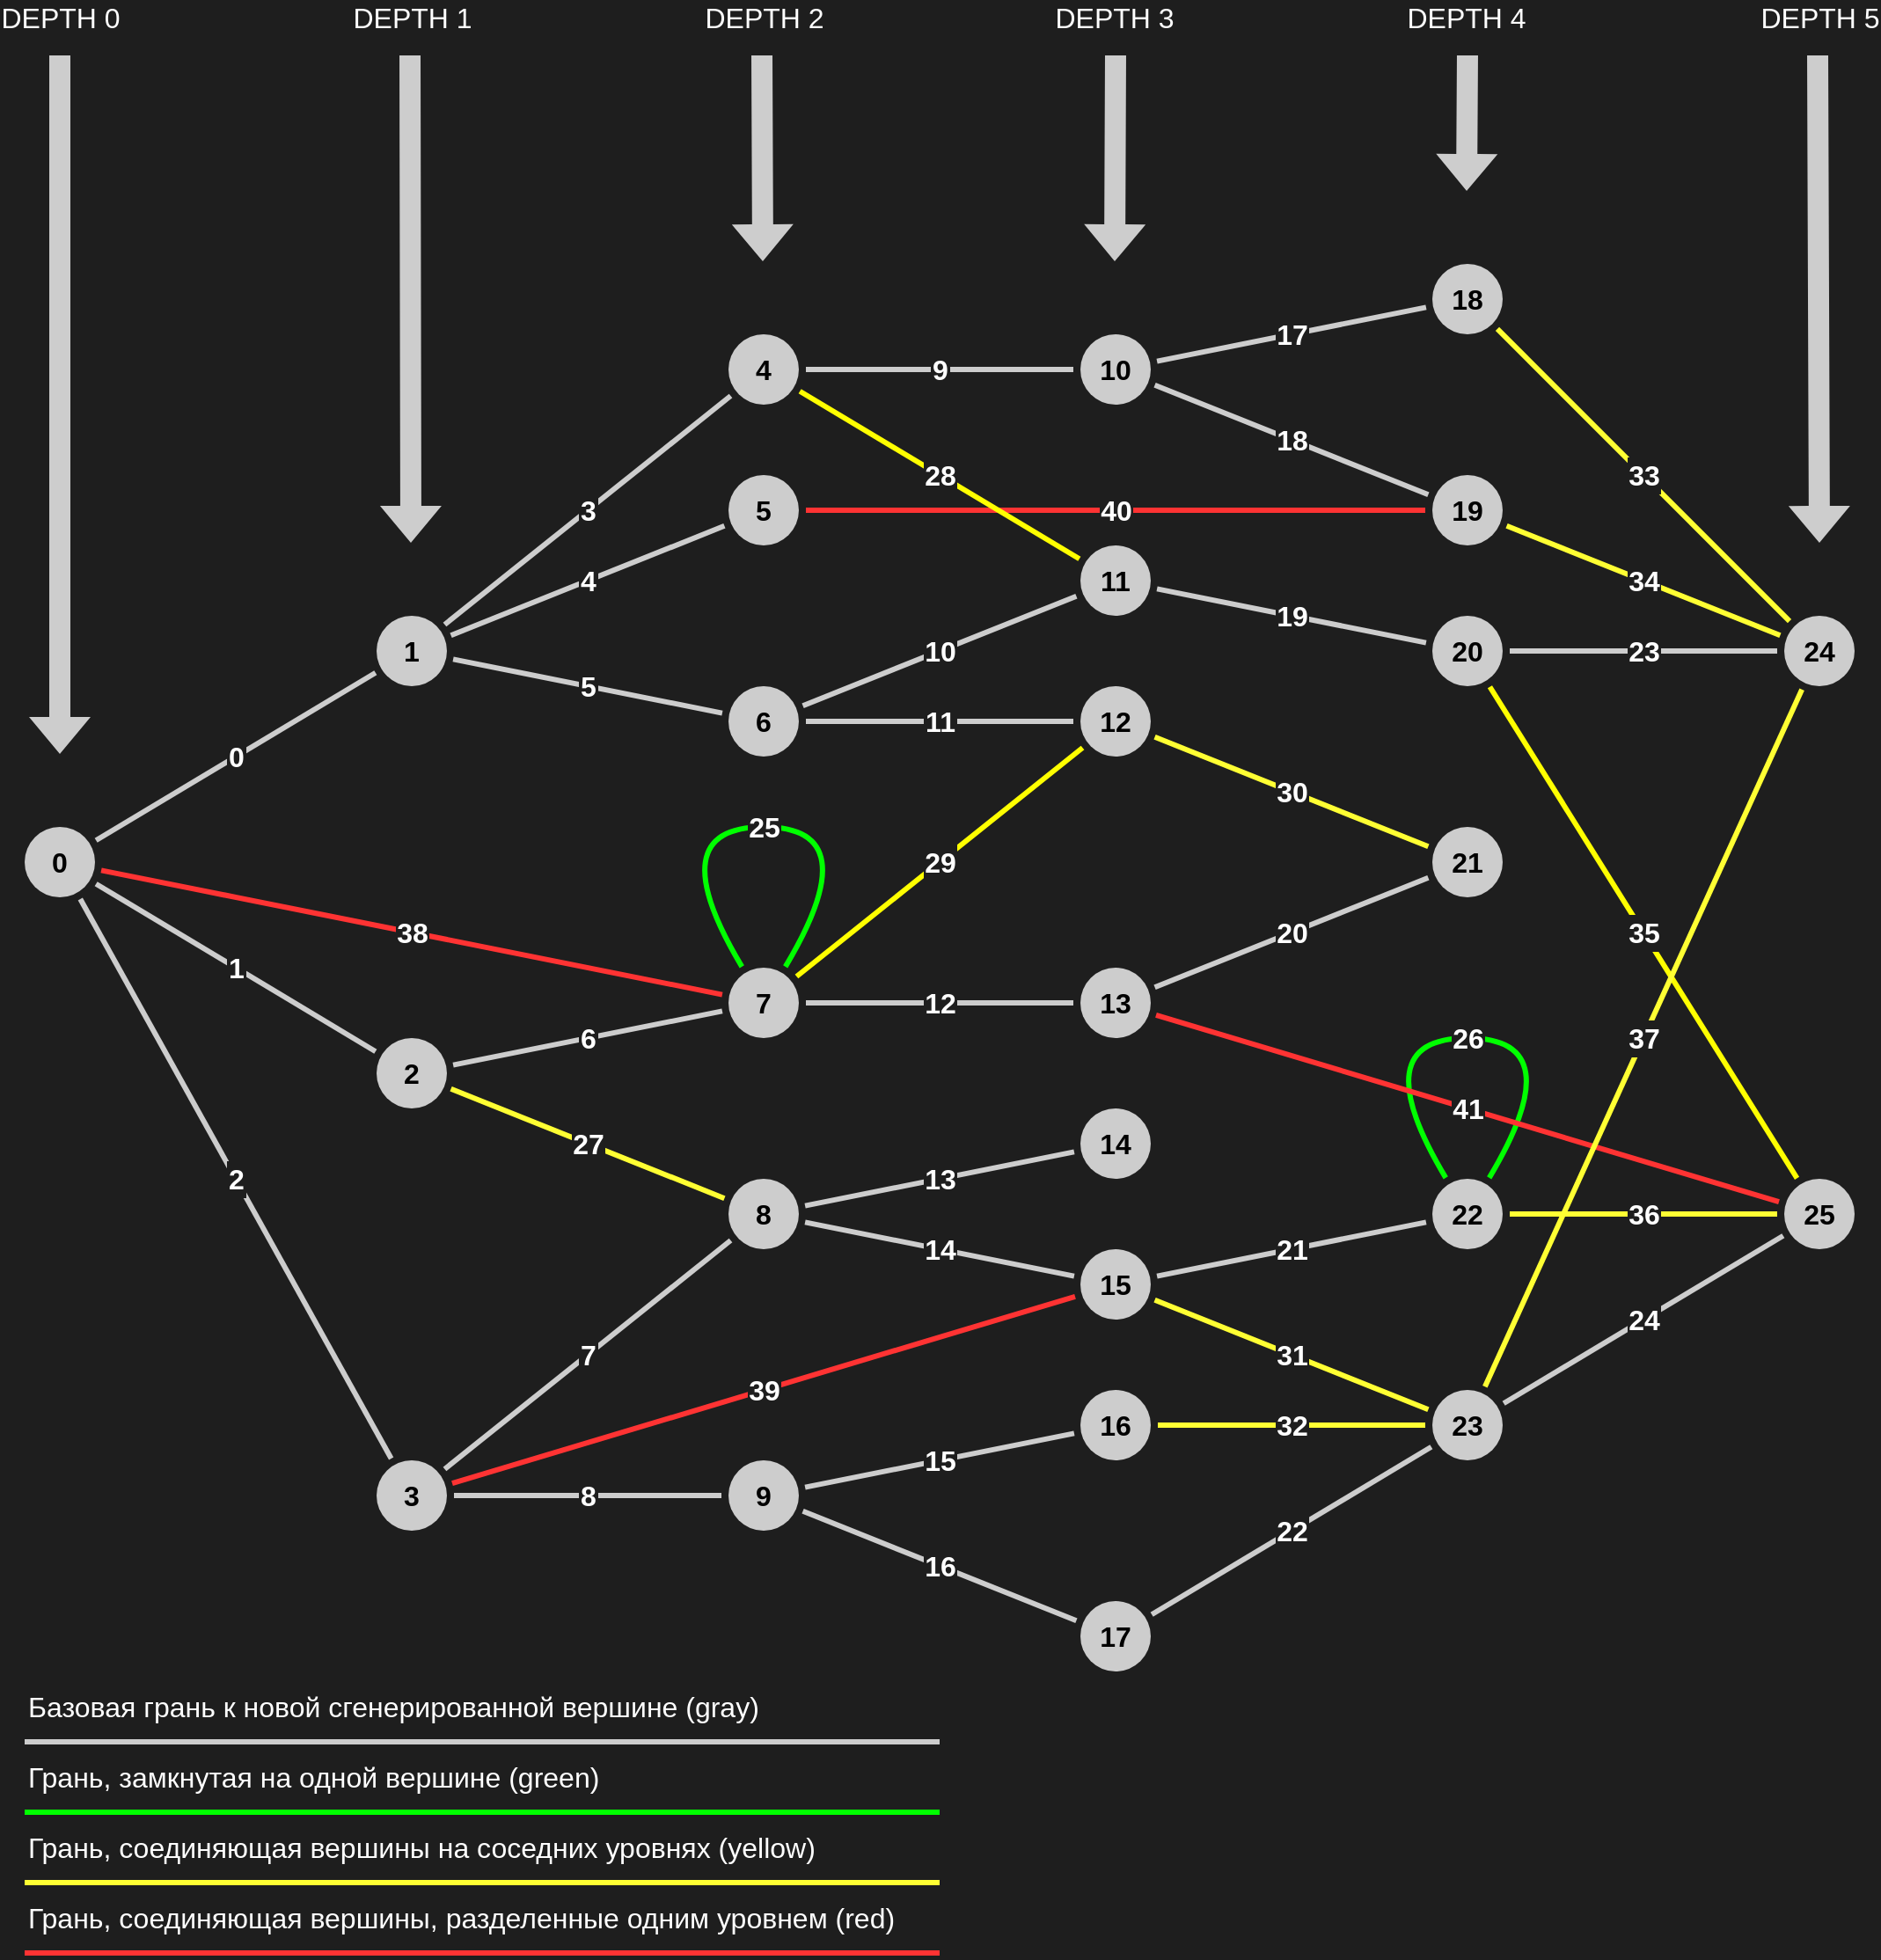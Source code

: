 <mxfile version="15.8.4" type="device"><diagram id="itymWKvPhZMBXYIXJkQ_" name="Page-1"><mxGraphModel dx="2014" dy="1061" grid="1" gridSize="10" guides="1" tooltips="1" connect="1" arrows="1" fold="1" page="0" pageScale="1" pageWidth="827" pageHeight="1169" background="#1e1e1e" math="0" shadow="0"><root><mxCell id="0"/><mxCell id="1" parent="0"/><mxCell id="8jrJ4hIwarg8ChPmGmHA-1" value="0" style="ellipse;aspect=fixed;strokeColor=none;fontStyle=1;fontSize=16;fillColor=#CDCDCD;html=1;whiteSpace=wrap;labelBorderColor=none;verticalAlign=middle;align=center;" parent="1" vertex="1"><mxGeometry x="-120" y="480" width="40" height="40" as="geometry"/></mxCell><mxCell id="8jrJ4hIwarg8ChPmGmHA-24" value="3" style="edgeStyle=none;rounded=0;orthogonalLoop=1;jettySize=auto;endArrow=none;endFill=0;fontSize=16;strokeWidth=3;labelBackgroundColor=#1e1e1e;fontColor=#FFFFFF;fontStyle=1;spacing=2;labelBorderColor=#1e1e1e;verticalAlign=middle;horizontal=1;html=1;shadow=0;strokeColor=#CDCDCD;jumpSize=6;targetPerimeterSpacing=4;sourcePerimeterSpacing=4;" parent="1" source="8jrJ4hIwarg8ChPmGmHA-2" target="8jrJ4hIwarg8ChPmGmHA-5" edge="1"><mxGeometry relative="1" as="geometry"/></mxCell><mxCell id="8jrJ4hIwarg8ChPmGmHA-25" value="5" style="edgeStyle=none;rounded=0;orthogonalLoop=1;jettySize=auto;endArrow=none;endFill=0;fontSize=16;strokeWidth=3;labelBackgroundColor=#1e1e1e;fontColor=#FFFFFF;fontStyle=1;spacing=2;labelBorderColor=#1e1e1e;verticalAlign=middle;horizontal=1;html=1;shadow=0;strokeColor=#CDCDCD;jumpSize=6;targetPerimeterSpacing=4;sourcePerimeterSpacing=4;" parent="1" source="8jrJ4hIwarg8ChPmGmHA-2" target="8jrJ4hIwarg8ChPmGmHA-6" edge="1"><mxGeometry relative="1" as="geometry"/></mxCell><mxCell id="8jrJ4hIwarg8ChPmGmHA-26" value="4" style="edgeStyle=none;rounded=0;orthogonalLoop=1;jettySize=auto;endArrow=none;endFill=0;fontSize=16;strokeWidth=3;labelBackgroundColor=#1e1e1e;fontColor=#FFFFFF;fontStyle=1;spacing=2;labelBorderColor=#1e1e1e;verticalAlign=middle;horizontal=1;html=1;shadow=0;strokeColor=#CDCDCD;jumpSize=6;targetPerimeterSpacing=4;sourcePerimeterSpacing=4;" parent="1" source="8jrJ4hIwarg8ChPmGmHA-2" target="8jrJ4hIwarg8ChPmGmHA-7" edge="1"><mxGeometry relative="1" as="geometry"/></mxCell><mxCell id="8jrJ4hIwarg8ChPmGmHA-2" value="1" style="ellipse;aspect=fixed;strokeColor=none;fontStyle=1;fontSize=16;fillColor=#CDCDCD;html=1;whiteSpace=wrap;labelBorderColor=none;verticalAlign=middle;align=center;" parent="1" vertex="1"><mxGeometry x="80" y="360" width="40" height="40" as="geometry"/></mxCell><mxCell id="8jrJ4hIwarg8ChPmGmHA-27" value="6" style="edgeStyle=none;rounded=0;orthogonalLoop=1;jettySize=auto;endArrow=none;endFill=0;fontSize=16;strokeWidth=3;labelBackgroundColor=#1e1e1e;fontColor=#FFFFFF;fontStyle=1;spacing=2;labelBorderColor=#1e1e1e;verticalAlign=middle;horizontal=1;html=1;shadow=0;strokeColor=#CDCDCD;jumpSize=6;targetPerimeterSpacing=4;sourcePerimeterSpacing=4;" parent="1" source="8jrJ4hIwarg8ChPmGmHA-3" target="8jrJ4hIwarg8ChPmGmHA-8" edge="1"><mxGeometry relative="1" as="geometry"/></mxCell><mxCell id="8jrJ4hIwarg8ChPmGmHA-28" value="27" style="edgeStyle=none;rounded=0;orthogonalLoop=1;jettySize=auto;endArrow=none;endFill=0;fontSize=16;strokeWidth=3;labelBackgroundColor=#1e1e1e;fontColor=#FFFFFF;fontStyle=1;spacing=2;labelBorderColor=#1e1e1e;verticalAlign=middle;horizontal=1;html=1;shadow=0;jumpSize=6;targetPerimeterSpacing=4;sourcePerimeterSpacing=4;strokeColor=#FFFF33;" parent="1" source="8jrJ4hIwarg8ChPmGmHA-3" target="8jrJ4hIwarg8ChPmGmHA-9" edge="1"><mxGeometry relative="1" as="geometry"/></mxCell><mxCell id="8jrJ4hIwarg8ChPmGmHA-3" value="2" style="ellipse;aspect=fixed;strokeColor=none;fontStyle=1;fontSize=16;fillColor=#CDCDCD;html=1;whiteSpace=wrap;labelBorderColor=none;verticalAlign=middle;align=center;" parent="1" vertex="1"><mxGeometry x="80" y="600" width="40" height="40" as="geometry"/></mxCell><mxCell id="8jrJ4hIwarg8ChPmGmHA-30" value="8" style="edgeStyle=none;rounded=0;orthogonalLoop=1;jettySize=auto;endArrow=none;endFill=0;fontSize=16;strokeWidth=3;labelBackgroundColor=#1e1e1e;fontColor=#FFFFFF;fontStyle=1;spacing=2;labelBorderColor=#1e1e1e;verticalAlign=middle;horizontal=1;html=1;shadow=0;strokeColor=#CDCDCD;jumpSize=6;targetPerimeterSpacing=4;sourcePerimeterSpacing=4;" parent="1" source="8jrJ4hIwarg8ChPmGmHA-4" target="8jrJ4hIwarg8ChPmGmHA-11" edge="1"><mxGeometry relative="1" as="geometry"/></mxCell><mxCell id="8jrJ4hIwarg8ChPmGmHA-4" value="3" style="ellipse;aspect=fixed;strokeColor=none;fontStyle=1;fontSize=16;fillColor=#CDCDCD;html=1;whiteSpace=wrap;labelBorderColor=none;verticalAlign=middle;align=center;" parent="1" vertex="1"><mxGeometry x="80" y="840" width="40" height="40" as="geometry"/></mxCell><mxCell id="8jrJ4hIwarg8ChPmGmHA-5" value="4" style="ellipse;aspect=fixed;strokeColor=none;fontStyle=1;fontSize=16;fillColor=#CDCDCD;html=1;whiteSpace=wrap;labelBorderColor=none;verticalAlign=middle;align=center;" parent="1" vertex="1"><mxGeometry x="280" y="200" width="40" height="40" as="geometry"/></mxCell><mxCell id="8jrJ4hIwarg8ChPmGmHA-6" value="6" style="ellipse;aspect=fixed;strokeColor=none;fontStyle=1;fontSize=16;fillColor=#CDCDCD;html=1;whiteSpace=wrap;labelBorderColor=none;verticalAlign=middle;align=center;" parent="1" vertex="1"><mxGeometry x="280" y="400" width="40" height="40" as="geometry"/></mxCell><mxCell id="8jrJ4hIwarg8ChPmGmHA-7" value="5" style="ellipse;aspect=fixed;strokeColor=none;fontStyle=1;fontSize=16;fillColor=#CDCDCD;html=1;whiteSpace=wrap;labelBorderColor=none;verticalAlign=middle;align=center;" parent="1" vertex="1"><mxGeometry x="280" y="280" width="40" height="40" as="geometry"/></mxCell><mxCell id="8jrJ4hIwarg8ChPmGmHA-8" value="7" style="ellipse;aspect=fixed;strokeColor=none;fontStyle=1;fontSize=16;fillColor=#CDCDCD;html=1;whiteSpace=wrap;labelBorderColor=none;verticalAlign=middle;align=center;" parent="1" vertex="1"><mxGeometry x="280" y="560" width="40" height="40" as="geometry"/></mxCell><mxCell id="8jrJ4hIwarg8ChPmGmHA-9" value="8" style="ellipse;aspect=fixed;strokeColor=none;fontStyle=1;fontSize=16;fillColor=#CDCDCD;html=1;whiteSpace=wrap;labelBorderColor=none;verticalAlign=middle;align=center;" parent="1" vertex="1"><mxGeometry x="280" y="680" width="40" height="40" as="geometry"/></mxCell><mxCell id="8jrJ4hIwarg8ChPmGmHA-11" value="9" style="ellipse;aspect=fixed;strokeColor=none;fontStyle=1;fontSize=16;fillColor=#CDCDCD;html=1;whiteSpace=wrap;labelBorderColor=none;verticalAlign=middle;align=center;" parent="1" vertex="1"><mxGeometry x="280" y="840" width="40" height="40" as="geometry"/></mxCell><mxCell id="8jrJ4hIwarg8ChPmGmHA-18" value="0" style="shadow=0;endArrow=none;endFill=0;fontSize=16;strokeWidth=3;labelBackgroundColor=#1e1e1e;fontColor=#FFFFFF;fontStyle=1;spacing=2;labelBorderColor=#1e1e1e;verticalAlign=middle;horizontal=1;html=1;strokeColor=#CDCDCD;jumpSize=6;targetPerimeterSpacing=4;sourcePerimeterSpacing=4;" parent="1" source="8jrJ4hIwarg8ChPmGmHA-1" target="8jrJ4hIwarg8ChPmGmHA-2" edge="1"><mxGeometry width="100" relative="1" as="geometry"><mxPoint x="470" y="450" as="sourcePoint"/><mxPoint x="570" y="450" as="targetPoint"/></mxGeometry></mxCell><mxCell id="8jrJ4hIwarg8ChPmGmHA-19" value="1" style="endArrow=none;endFill=0;fontSize=16;strokeWidth=3;labelBackgroundColor=#1e1e1e;fontColor=#FFFFFF;fontStyle=1;spacing=2;labelBorderColor=#1e1e1e;verticalAlign=middle;horizontal=1;html=1;shadow=0;strokeColor=#CDCDCD;jumpSize=6;targetPerimeterSpacing=4;sourcePerimeterSpacing=4;" parent="1" source="8jrJ4hIwarg8ChPmGmHA-1" target="8jrJ4hIwarg8ChPmGmHA-3" edge="1"><mxGeometry width="100" relative="1" as="geometry"><mxPoint x="-41.056" y="452.111" as="sourcePoint"/><mxPoint x="61.056" y="247.889" as="targetPoint"/></mxGeometry></mxCell><mxCell id="8jrJ4hIwarg8ChPmGmHA-20" value="2" style="endArrow=none;endFill=0;fontSize=16;strokeWidth=3;labelBackgroundColor=#1e1e1e;fontColor=#FFFFFF;fontStyle=1;spacing=2;labelBorderColor=#1e1e1e;verticalAlign=middle;horizontal=1;html=1;shadow=0;strokeColor=#CDCDCD;jumpSize=6;targetPerimeterSpacing=4;sourcePerimeterSpacing=4;" parent="1" source="8jrJ4hIwarg8ChPmGmHA-1" target="8jrJ4hIwarg8ChPmGmHA-4" edge="1"><mxGeometry width="100" relative="1" as="geometry"><mxPoint x="-30" y="470" as="sourcePoint"/><mxPoint x="50" y="470" as="targetPoint"/></mxGeometry></mxCell><mxCell id="uvdwyqljcsSMfk4iOrMK-13" value="16" style="ellipse;aspect=fixed;strokeColor=none;fontStyle=1;fontSize=16;fillColor=#CDCDCD;html=1;whiteSpace=wrap;labelBorderColor=none;verticalAlign=middle;align=center;" parent="1" vertex="1"><mxGeometry x="480" y="800" width="40" height="40" as="geometry"/></mxCell><mxCell id="uvdwyqljcsSMfk4iOrMK-14" value="17" style="ellipse;aspect=fixed;strokeColor=none;fontStyle=1;fontSize=16;fillColor=#CDCDCD;html=1;whiteSpace=wrap;labelBorderColor=none;verticalAlign=middle;align=center;" parent="1" vertex="1"><mxGeometry x="480" y="920" width="40" height="40" as="geometry"/></mxCell><mxCell id="uvdwyqljcsSMfk4iOrMK-16" value="16" style="edgeStyle=none;rounded=0;orthogonalLoop=1;jettySize=auto;endArrow=none;endFill=0;fontSize=16;strokeWidth=3;labelBackgroundColor=#1e1e1e;fontColor=#FFFFFF;fontStyle=1;spacing=2;labelBorderColor=#1e1e1e;verticalAlign=middle;horizontal=1;html=1;shadow=0;strokeColor=#CDCDCD;jumpSize=6;targetPerimeterSpacing=4;sourcePerimeterSpacing=4;" parent="1" source="8jrJ4hIwarg8ChPmGmHA-11" target="uvdwyqljcsSMfk4iOrMK-14" edge="1"><mxGeometry relative="1" as="geometry"><mxPoint x="288" y="1020" as="sourcePoint"/><mxPoint x="360" y="1020" as="targetPoint"/></mxGeometry></mxCell><mxCell id="uvdwyqljcsSMfk4iOrMK-17" value="15" style="edgeStyle=none;rounded=0;orthogonalLoop=1;jettySize=auto;endArrow=none;endFill=0;fontSize=16;strokeWidth=3;labelBackgroundColor=#1e1e1e;fontColor=#FFFFFF;fontStyle=1;spacing=2;labelBorderColor=#1e1e1e;verticalAlign=middle;horizontal=1;html=1;shadow=0;strokeColor=#CDCDCD;jumpSize=6;targetPerimeterSpacing=4;sourcePerimeterSpacing=4;" parent="1" source="8jrJ4hIwarg8ChPmGmHA-11" target="uvdwyqljcsSMfk4iOrMK-13" edge="1"><mxGeometry relative="1" as="geometry"><mxPoint x="350.002" y="859.999" as="sourcePoint"/><mxPoint x="424.442" y="884.891" as="targetPoint"/></mxGeometry></mxCell><mxCell id="uvdwyqljcsSMfk4iOrMK-18" value="14" style="ellipse;aspect=fixed;strokeColor=none;fontStyle=1;fontSize=16;fillColor=#CDCDCD;html=1;whiteSpace=wrap;labelBorderColor=none;verticalAlign=middle;align=center;" parent="1" vertex="1"><mxGeometry x="480" y="640" width="40" height="40" as="geometry"/></mxCell><mxCell id="uvdwyqljcsSMfk4iOrMK-19" value="15" style="ellipse;aspect=fixed;strokeColor=none;fontStyle=1;fontSize=16;fillColor=#CDCDCD;html=1;whiteSpace=wrap;labelBorderColor=none;verticalAlign=middle;align=center;" parent="1" vertex="1"><mxGeometry x="480" y="720" width="40" height="40" as="geometry"/></mxCell><mxCell id="uvdwyqljcsSMfk4iOrMK-21" value="13" style="ellipse;aspect=fixed;strokeColor=none;fontStyle=1;fontSize=16;fillColor=#CDCDCD;html=1;whiteSpace=wrap;labelBorderColor=none;verticalAlign=middle;align=center;" parent="1" vertex="1"><mxGeometry x="480" y="560" width="40" height="40" as="geometry"/></mxCell><mxCell id="uvdwyqljcsSMfk4iOrMK-23" value="12" style="ellipse;aspect=fixed;strokeColor=none;fontStyle=1;fontSize=16;fillColor=#CDCDCD;html=1;whiteSpace=wrap;labelBorderColor=none;verticalAlign=middle;align=center;" parent="1" vertex="1"><mxGeometry x="480" y="400" width="40" height="40" as="geometry"/></mxCell><mxCell id="uvdwyqljcsSMfk4iOrMK-27" value="10" style="ellipse;aspect=fixed;strokeColor=none;fontStyle=1;fontSize=16;fillColor=#CDCDCD;html=1;whiteSpace=wrap;labelBorderColor=none;verticalAlign=middle;align=center;" parent="1" vertex="1"><mxGeometry x="480" y="200" width="40" height="40" as="geometry"/></mxCell><mxCell id="uvdwyqljcsSMfk4iOrMK-30" style="edgeStyle=none;rounded=0;orthogonalLoop=1;jettySize=auto;html=1;exitX=1;exitY=0.5;exitDx=0;exitDy=0;strokeWidth=3;" parent="1" source="8jrJ4hIwarg8ChPmGmHA-9" target="8jrJ4hIwarg8ChPmGmHA-9" edge="1"><mxGeometry relative="1" as="geometry"/></mxCell><mxCell id="uvdwyqljcsSMfk4iOrMK-32" value="14" style="edgeStyle=none;rounded=0;orthogonalLoop=1;jettySize=auto;endArrow=none;endFill=0;fontSize=16;strokeWidth=3;labelBackgroundColor=#1e1e1e;fontColor=#FFFFFF;fontStyle=1;spacing=2;labelBorderColor=#1e1e1e;verticalAlign=middle;horizontal=1;html=1;shadow=0;strokeColor=#CDCDCD;jumpSize=6;targetPerimeterSpacing=4;sourcePerimeterSpacing=4;" parent="1" source="8jrJ4hIwarg8ChPmGmHA-9" target="uvdwyqljcsSMfk4iOrMK-19" edge="1"><mxGeometry relative="1" as="geometry"><mxPoint x="1080.002" y="974.891" as="sourcePoint"/><mxPoint x="1154.442" y="949.999" as="targetPoint"/></mxGeometry></mxCell><mxCell id="uvdwyqljcsSMfk4iOrMK-34" value="13" style="edgeStyle=none;rounded=0;orthogonalLoop=1;jettySize=auto;endArrow=none;endFill=0;fontSize=16;strokeWidth=3;labelBackgroundColor=#1e1e1e;fontColor=#FFFFFF;fontStyle=1;spacing=2;labelBorderColor=#1e1e1e;verticalAlign=middle;horizontal=1;html=1;shadow=0;strokeColor=#CDCDCD;jumpSize=6;targetPerimeterSpacing=4;sourcePerimeterSpacing=4;" parent="1" source="8jrJ4hIwarg8ChPmGmHA-9" target="uvdwyqljcsSMfk4iOrMK-18" edge="1"><mxGeometry relative="1" as="geometry"><mxPoint x="1030.002" y="920.001" as="sourcePoint"/><mxPoint x="1104.442" y="895.109" as="targetPoint"/></mxGeometry></mxCell><mxCell id="uvdwyqljcsSMfk4iOrMK-37" value="12" style="edgeStyle=none;rounded=0;orthogonalLoop=1;jettySize=auto;endArrow=none;endFill=0;fontSize=16;strokeWidth=3;labelBackgroundColor=#1e1e1e;fontColor=#FFFFFF;fontStyle=1;spacing=2;labelBorderColor=#1e1e1e;verticalAlign=middle;horizontal=1;html=1;shadow=0;strokeColor=#CDCDCD;jumpSize=6;targetPerimeterSpacing=4;sourcePerimeterSpacing=4;" parent="1" source="8jrJ4hIwarg8ChPmGmHA-8" target="uvdwyqljcsSMfk4iOrMK-21" edge="1"><mxGeometry relative="1" as="geometry"><mxPoint x="1040.002" y="744.891" as="sourcePoint"/><mxPoint x="1114.442" y="719.999" as="targetPoint"/></mxGeometry></mxCell><mxCell id="uvdwyqljcsSMfk4iOrMK-38" value="11" style="edgeStyle=none;rounded=0;orthogonalLoop=1;jettySize=auto;endArrow=none;endFill=0;fontSize=16;strokeWidth=3;labelBackgroundColor=#1e1e1e;fontColor=#FFFFFF;fontStyle=1;spacing=2;labelBorderColor=#1e1e1e;verticalAlign=middle;horizontal=1;html=1;shadow=0;strokeColor=#CDCDCD;jumpSize=6;targetPerimeterSpacing=4;sourcePerimeterSpacing=4;" parent="1" source="8jrJ4hIwarg8ChPmGmHA-6" target="uvdwyqljcsSMfk4iOrMK-23" edge="1"><mxGeometry relative="1" as="geometry"><mxPoint x="1030.002" y="672.441" as="sourcePoint"/><mxPoint x="1104.442" y="647.549" as="targetPoint"/></mxGeometry></mxCell><mxCell id="uvdwyqljcsSMfk4iOrMK-42" value="9" style="edgeStyle=none;rounded=0;orthogonalLoop=1;jettySize=auto;endArrow=none;endFill=0;fontSize=16;strokeWidth=3;labelBackgroundColor=#1e1e1e;fontColor=#FFFFFF;fontStyle=1;spacing=2;labelBorderColor=#1e1e1e;verticalAlign=middle;horizontal=1;html=1;shadow=0;strokeColor=#CDCDCD;jumpSize=6;targetPerimeterSpacing=4;sourcePerimeterSpacing=4;" parent="1" source="8jrJ4hIwarg8ChPmGmHA-5" target="uvdwyqljcsSMfk4iOrMK-27" edge="1"><mxGeometry relative="1" as="geometry"><mxPoint x="1020.002" y="444.891" as="sourcePoint"/><mxPoint x="1094.442" y="419.999" as="targetPoint"/></mxGeometry></mxCell><mxCell id="uvdwyqljcsSMfk4iOrMK-43" value="25" style="edgeStyle=none;orthogonalLoop=1;jettySize=auto;endArrow=none;endFill=0;fontSize=16;strokeWidth=3;labelBackgroundColor=#1e1e1e;fontColor=#FFFFFF;fontStyle=1;spacing=2;labelBorderColor=#1e1e1e;verticalAlign=middle;horizontal=1;html=1;shadow=0;jumpSize=6;targetPerimeterSpacing=4;sourcePerimeterSpacing=4;curved=1;strokeColor=#00FF00;" parent="1" source="8jrJ4hIwarg8ChPmGmHA-8" target="8jrJ4hIwarg8ChPmGmHA-8" edge="1"><mxGeometry relative="1" as="geometry"><mxPoint x="990.002" y="434.891" as="sourcePoint"/><mxPoint x="1064.442" y="409.999" as="targetPoint"/><Array as="points"><mxPoint x="240" y="480"/><mxPoint x="360" y="480"/></Array></mxGeometry></mxCell><mxCell id="uvdwyqljcsSMfk4iOrMK-44" value="10" style="edgeStyle=none;rounded=0;orthogonalLoop=1;jettySize=auto;endArrow=none;endFill=0;fontSize=16;strokeWidth=3;labelBackgroundColor=#1e1e1e;fontColor=#FFFFFF;fontStyle=1;spacing=2;labelBorderColor=#1e1e1e;verticalAlign=middle;horizontal=1;html=1;shadow=0;strokeColor=#CDCDCD;jumpSize=6;targetPerimeterSpacing=4;sourcePerimeterSpacing=4;" parent="1" source="8jrJ4hIwarg8ChPmGmHA-6" target="uvdwyqljcsSMfk4iOrMK-49" edge="1"><mxGeometry relative="1" as="geometry"><mxPoint x="1030.002" y="344.891" as="sourcePoint"/><mxPoint x="1104.442" y="319.999" as="targetPoint"/></mxGeometry></mxCell><mxCell id="uvdwyqljcsSMfk4iOrMK-45" value="22" style="edgeStyle=none;rounded=0;orthogonalLoop=1;jettySize=auto;endArrow=none;endFill=0;fontSize=16;strokeWidth=3;labelBackgroundColor=#1e1e1e;fontColor=#FFFFFF;fontStyle=1;spacing=2;labelBorderColor=#1e1e1e;verticalAlign=middle;horizontal=1;html=1;shadow=0;strokeColor=#CDCDCD;jumpSize=6;targetPerimeterSpacing=4;sourcePerimeterSpacing=4;" parent="1" source="uvdwyqljcsSMfk4iOrMK-14" target="uvdwyqljcsSMfk4iOrMK-50" edge="1"><mxGeometry relative="1" as="geometry"><mxPoint x="1070.002" y="294.891" as="sourcePoint"/><mxPoint x="1144.442" y="269.999" as="targetPoint"/></mxGeometry></mxCell><mxCell id="uvdwyqljcsSMfk4iOrMK-46" value="32" style="edgeStyle=none;rounded=0;orthogonalLoop=1;jettySize=auto;endArrow=none;endFill=0;fontSize=16;strokeWidth=3;labelBackgroundColor=#1e1e1e;fontColor=#FFFFFF;fontStyle=1;spacing=2;labelBorderColor=#1e1e1e;verticalAlign=middle;horizontal=1;html=1;shadow=0;jumpSize=6;targetPerimeterSpacing=4;sourcePerimeterSpacing=4;strokeColor=#FFFF33;" parent="1" source="uvdwyqljcsSMfk4iOrMK-13" target="uvdwyqljcsSMfk4iOrMK-50" edge="1"><mxGeometry relative="1" as="geometry"><mxPoint x="1060.002" y="254.891" as="sourcePoint"/><mxPoint x="1134.442" y="229.999" as="targetPoint"/></mxGeometry></mxCell><mxCell id="uvdwyqljcsSMfk4iOrMK-47" value="31" style="edgeStyle=none;rounded=0;orthogonalLoop=1;jettySize=auto;endArrow=none;endFill=0;fontSize=16;strokeWidth=3;labelBackgroundColor=#1e1e1e;fontColor=#FFFFFF;fontStyle=1;spacing=2;labelBorderColor=#1e1e1e;verticalAlign=middle;horizontal=1;html=1;shadow=0;jumpSize=6;targetPerimeterSpacing=4;sourcePerimeterSpacing=4;strokeColor=#FFFF33;" parent="1" source="uvdwyqljcsSMfk4iOrMK-19" target="uvdwyqljcsSMfk4iOrMK-50" edge="1"><mxGeometry relative="1" as="geometry"><mxPoint x="1060.002" y="204.891" as="sourcePoint"/><mxPoint x="1134.442" y="179.999" as="targetPoint"/></mxGeometry></mxCell><mxCell id="uvdwyqljcsSMfk4iOrMK-48" value="20" style="edgeStyle=none;rounded=0;orthogonalLoop=1;jettySize=auto;endArrow=none;endFill=0;fontSize=16;strokeWidth=3;labelBackgroundColor=#1e1e1e;fontColor=#FFFFFF;fontStyle=1;spacing=2;labelBorderColor=#1e1e1e;verticalAlign=middle;horizontal=1;html=1;shadow=0;strokeColor=#CDCDCD;jumpSize=6;targetPerimeterSpacing=4;sourcePerimeterSpacing=4;" parent="1" source="uvdwyqljcsSMfk4iOrMK-21" target="uvdwyqljcsSMfk4iOrMK-51" edge="1"><mxGeometry relative="1" as="geometry"><mxPoint x="1070.002" y="160.001" as="sourcePoint"/><mxPoint x="1144.442" y="135.109" as="targetPoint"/></mxGeometry></mxCell><mxCell id="uvdwyqljcsSMfk4iOrMK-49" value="11" style="ellipse;aspect=fixed;strokeColor=none;fontStyle=1;fontSize=16;fillColor=#CDCDCD;html=1;whiteSpace=wrap;labelBorderColor=none;verticalAlign=middle;align=center;" parent="1" vertex="1"><mxGeometry x="480" y="320" width="40" height="40" as="geometry"/></mxCell><mxCell id="uvdwyqljcsSMfk4iOrMK-50" value="23" style="ellipse;aspect=fixed;strokeColor=none;fontStyle=1;fontSize=16;fillColor=#CDCDCD;html=1;whiteSpace=wrap;labelBorderColor=none;verticalAlign=middle;align=center;" parent="1" vertex="1"><mxGeometry x="680" y="800" width="40" height="40" as="geometry"/></mxCell><mxCell id="uvdwyqljcsSMfk4iOrMK-51" value="21" style="ellipse;aspect=fixed;strokeColor=none;fontStyle=1;fontSize=16;fillColor=#CDCDCD;html=1;whiteSpace=wrap;labelBorderColor=none;verticalAlign=middle;align=center;" parent="1" vertex="1"><mxGeometry x="680" y="480" width="40" height="40" as="geometry"/></mxCell><mxCell id="uvdwyqljcsSMfk4iOrMK-54" value="30" style="edgeStyle=none;rounded=0;orthogonalLoop=1;jettySize=auto;endArrow=none;endFill=0;fontSize=16;strokeWidth=3;labelBackgroundColor=#1e1e1e;fontColor=#FFFFFF;fontStyle=1;spacing=2;labelBorderColor=#1e1e1e;verticalAlign=middle;horizontal=1;html=1;shadow=0;jumpSize=6;targetPerimeterSpacing=4;sourcePerimeterSpacing=4;strokeColor=#FFFF33;" parent="1" source="uvdwyqljcsSMfk4iOrMK-23" target="uvdwyqljcsSMfk4iOrMK-51" edge="1"><mxGeometry relative="1" as="geometry"><mxPoint x="890.002" y="553.197" as="sourcePoint"/><mxPoint x="1005.038" y="509.997" as="targetPoint"/></mxGeometry></mxCell><mxCell id="uvdwyqljcsSMfk4iOrMK-55" value="19" style="edgeStyle=none;rounded=0;orthogonalLoop=1;jettySize=auto;endArrow=none;endFill=0;fontSize=16;strokeWidth=3;labelBackgroundColor=#1e1e1e;fontColor=#FFFFFF;fontStyle=1;spacing=2;labelBorderColor=#1e1e1e;verticalAlign=middle;horizontal=1;html=1;shadow=0;strokeColor=#CDCDCD;jumpSize=6;targetPerimeterSpacing=4;sourcePerimeterSpacing=4;" parent="1" source="uvdwyqljcsSMfk4iOrMK-49" target="uvdwyqljcsSMfk4iOrMK-60" edge="1"><mxGeometry relative="1" as="geometry"><mxPoint x="890.002" y="483.197" as="sourcePoint"/><mxPoint x="1005.038" y="439.997" as="targetPoint"/></mxGeometry></mxCell><mxCell id="uvdwyqljcsSMfk4iOrMK-56" value="21" style="edgeStyle=none;rounded=0;orthogonalLoop=1;jettySize=auto;endArrow=none;endFill=0;fontSize=16;strokeWidth=3;labelBackgroundColor=#1e1e1e;fontColor=#FFFFFF;fontStyle=1;spacing=2;labelBorderColor=#1e1e1e;verticalAlign=middle;horizontal=1;html=1;shadow=0;strokeColor=#CDCDCD;jumpSize=6;targetPerimeterSpacing=4;sourcePerimeterSpacing=4;" parent="1" source="uvdwyqljcsSMfk4iOrMK-19" target="uvdwyqljcsSMfk4iOrMK-62" edge="1"><mxGeometry relative="1" as="geometry"><mxPoint x="890.002" y="433.197" as="sourcePoint"/><mxPoint x="1005.038" y="389.997" as="targetPoint"/></mxGeometry></mxCell><mxCell id="uvdwyqljcsSMfk4iOrMK-58" value="17" style="edgeStyle=none;rounded=0;orthogonalLoop=1;jettySize=auto;endArrow=none;endFill=0;fontSize=16;strokeWidth=3;labelBackgroundColor=#1e1e1e;fontColor=#FFFFFF;fontStyle=1;spacing=2;labelBorderColor=#1e1e1e;verticalAlign=middle;horizontal=1;html=1;shadow=0;strokeColor=#CDCDCD;jumpSize=6;targetPerimeterSpacing=4;sourcePerimeterSpacing=4;" parent="1" source="uvdwyqljcsSMfk4iOrMK-27" target="uvdwyqljcsSMfk4iOrMK-64" edge="1"><mxGeometry relative="1" as="geometry"><mxPoint x="890.002" y="333.197" as="sourcePoint"/><mxPoint x="1005.038" y="289.997" as="targetPoint"/></mxGeometry></mxCell><mxCell id="uvdwyqljcsSMfk4iOrMK-59" value="18" style="edgeStyle=none;rounded=0;orthogonalLoop=1;jettySize=auto;endArrow=none;endFill=0;fontSize=16;strokeWidth=3;labelBackgroundColor=#1e1e1e;fontColor=#FFFFFF;fontStyle=1;spacing=2;labelBorderColor=#1e1e1e;verticalAlign=middle;horizontal=1;html=1;shadow=0;strokeColor=#CDCDCD;jumpSize=6;targetPerimeterSpacing=4;sourcePerimeterSpacing=4;" parent="1" source="uvdwyqljcsSMfk4iOrMK-27" target="uvdwyqljcsSMfk4iOrMK-61" edge="1"><mxGeometry relative="1" as="geometry"><mxPoint x="890.002" y="283.197" as="sourcePoint"/><mxPoint x="1005.038" y="239.997" as="targetPoint"/></mxGeometry></mxCell><mxCell id="uvdwyqljcsSMfk4iOrMK-60" value="20" style="ellipse;aspect=fixed;strokeColor=none;fontStyle=1;fontSize=16;fillColor=#CDCDCD;html=1;whiteSpace=wrap;labelBorderColor=none;verticalAlign=middle;align=center;" parent="1" vertex="1"><mxGeometry x="680" y="360" width="40" height="40" as="geometry"/></mxCell><mxCell id="uvdwyqljcsSMfk4iOrMK-61" value="19" style="ellipse;aspect=fixed;strokeColor=none;fontStyle=1;fontSize=16;fillColor=#CDCDCD;html=1;whiteSpace=wrap;labelBorderColor=none;verticalAlign=middle;align=center;" parent="1" vertex="1"><mxGeometry x="680" y="280" width="40" height="40" as="geometry"/></mxCell><mxCell id="uvdwyqljcsSMfk4iOrMK-62" value="22" style="ellipse;aspect=fixed;strokeColor=none;fontStyle=1;fontSize=16;fillColor=#CDCDCD;html=1;whiteSpace=wrap;labelBorderColor=none;verticalAlign=middle;align=center;" parent="1" vertex="1"><mxGeometry x="680" y="680" width="40" height="40" as="geometry"/></mxCell><mxCell id="uvdwyqljcsSMfk4iOrMK-64" value="18" style="ellipse;aspect=fixed;strokeColor=none;fontStyle=1;fontSize=16;fillColor=#CDCDCD;html=1;whiteSpace=wrap;labelBorderColor=none;verticalAlign=middle;align=center;" parent="1" vertex="1"><mxGeometry x="680" y="160" width="40" height="40" as="geometry"/></mxCell><mxCell id="uvdwyqljcsSMfk4iOrMK-68" value="26" style="edgeStyle=none;orthogonalLoop=1;jettySize=auto;endArrow=none;endFill=0;fontSize=16;strokeWidth=3;labelBackgroundColor=#1e1e1e;fontColor=#FFFFFF;fontStyle=1;spacing=2;labelBorderColor=#1e1e1e;verticalAlign=middle;horizontal=1;html=1;shadow=0;jumpSize=6;targetPerimeterSpacing=4;sourcePerimeterSpacing=4;curved=1;strokeColor=#00FF00;" parent="1" source="uvdwyqljcsSMfk4iOrMK-62" target="uvdwyqljcsSMfk4iOrMK-62" edge="1"><mxGeometry relative="1" as="geometry"><mxPoint x="950" y="690" as="sourcePoint"/><mxPoint x="1062" y="690" as="targetPoint"/><Array as="points"><mxPoint x="640" y="600"/><mxPoint x="760" y="600"/></Array></mxGeometry></mxCell><mxCell id="uvdwyqljcsSMfk4iOrMK-69" value="7" style="edgeStyle=none;rounded=0;orthogonalLoop=1;jettySize=auto;endArrow=none;endFill=0;fontSize=16;strokeWidth=3;labelBackgroundColor=#1e1e1e;fontColor=#FFFFFF;fontStyle=1;spacing=2;labelBorderColor=#1e1e1e;verticalAlign=middle;horizontal=1;html=1;shadow=0;strokeColor=#CDCDCD;jumpSize=6;targetPerimeterSpacing=4;sourcePerimeterSpacing=4;" parent="1" source="8jrJ4hIwarg8ChPmGmHA-4" target="8jrJ4hIwarg8ChPmGmHA-9" edge="1"><mxGeometry relative="1" as="geometry"><mxPoint x="1110" y="759" as="sourcePoint"/><mxPoint x="1222" y="759" as="targetPoint"/></mxGeometry></mxCell><mxCell id="uvdwyqljcsSMfk4iOrMK-70" value="35" style="edgeStyle=none;rounded=0;orthogonalLoop=1;jettySize=auto;endArrow=none;endFill=0;fontSize=16;strokeWidth=3;labelBackgroundColor=#1e1e1e;fontColor=#FFFFFF;fontStyle=1;spacing=2;labelBorderColor=#1e1e1e;verticalAlign=middle;horizontal=1;html=1;shadow=0;jumpSize=6;targetPerimeterSpacing=4;sourcePerimeterSpacing=4;strokeColor=#FFFF00;" parent="1" source="uvdwyqljcsSMfk4iOrMK-60" target="uvdwyqljcsSMfk4iOrMK-75" edge="1"><mxGeometry relative="1" as="geometry"><mxPoint x="1230" y="719" as="sourcePoint"/><mxPoint x="1342" y="719" as="targetPoint"/></mxGeometry></mxCell><mxCell id="uvdwyqljcsSMfk4iOrMK-71" value="24" style="edgeStyle=none;rounded=0;orthogonalLoop=1;jettySize=auto;endArrow=none;endFill=0;fontSize=16;strokeWidth=3;labelBackgroundColor=#1e1e1e;fontColor=#FFFFFF;fontStyle=1;spacing=2;labelBorderColor=#1e1e1e;verticalAlign=middle;horizontal=1;html=1;shadow=0;strokeColor=#CDCDCD;jumpSize=6;targetPerimeterSpacing=4;sourcePerimeterSpacing=4;" parent="1" source="uvdwyqljcsSMfk4iOrMK-50" target="uvdwyqljcsSMfk4iOrMK-75" edge="1"><mxGeometry relative="1" as="geometry"><mxPoint x="1220" y="669" as="sourcePoint"/><mxPoint x="1332" y="669" as="targetPoint"/></mxGeometry></mxCell><mxCell id="uvdwyqljcsSMfk4iOrMK-73" value="23" style="edgeStyle=none;rounded=0;orthogonalLoop=1;jettySize=auto;endArrow=none;endFill=0;fontSize=16;strokeWidth=3;labelBackgroundColor=#1e1e1e;fontColor=#FFFFFF;fontStyle=1;spacing=2;labelBorderColor=#1e1e1e;verticalAlign=middle;horizontal=1;html=1;shadow=0;strokeColor=#CDCDCD;jumpSize=6;targetPerimeterSpacing=4;sourcePerimeterSpacing=4;" parent="1" source="uvdwyqljcsSMfk4iOrMK-60" target="uvdwyqljcsSMfk4iOrMK-76" edge="1"><mxGeometry relative="1" as="geometry"><mxPoint x="1240" y="568.5" as="sourcePoint"/><mxPoint x="1352" y="568.5" as="targetPoint"/></mxGeometry></mxCell><mxCell id="uvdwyqljcsSMfk4iOrMK-74" value="33" style="edgeStyle=none;rounded=0;orthogonalLoop=1;jettySize=auto;endArrow=none;endFill=0;fontSize=16;strokeWidth=3;labelBackgroundColor=#1e1e1e;fontColor=#FFFFFF;fontStyle=1;spacing=2;labelBorderColor=#1e1e1e;verticalAlign=middle;horizontal=1;html=1;shadow=0;jumpSize=6;targetPerimeterSpacing=4;sourcePerimeterSpacing=4;strokeColor=#FFFF33;" parent="1" source="uvdwyqljcsSMfk4iOrMK-64" target="uvdwyqljcsSMfk4iOrMK-76" edge="1"><mxGeometry relative="1" as="geometry"><mxPoint x="1250" y="528.5" as="sourcePoint"/><mxPoint x="1362" y="528.5" as="targetPoint"/></mxGeometry></mxCell><mxCell id="uvdwyqljcsSMfk4iOrMK-75" value="25" style="ellipse;aspect=fixed;strokeColor=none;fontStyle=1;fontSize=16;fillColor=#CDCDCD;html=1;whiteSpace=wrap;labelBorderColor=none;verticalAlign=middle;align=center;" parent="1" vertex="1"><mxGeometry x="880" y="680" width="40" height="40" as="geometry"/></mxCell><mxCell id="uvdwyqljcsSMfk4iOrMK-76" value="24" style="ellipse;aspect=fixed;strokeColor=none;fontStyle=1;fontSize=16;fillColor=#CDCDCD;html=1;whiteSpace=wrap;labelBorderColor=none;verticalAlign=middle;align=center;" parent="1" vertex="1"><mxGeometry x="880" y="360" width="40" height="40" as="geometry"/></mxCell><mxCell id="uvdwyqljcsSMfk4iOrMK-81" value="DEPTH 0" style="shape=flexArrow;endArrow=classic;html=1;fillColor=#CDCDCD;fontSize=16;fontStyle=0;fontColor=#FFFFFF;labelBackgroundColor=none;strokeWidth=3;strokeColor=none;rounded=1;" parent="1" edge="1"><mxGeometry x="-1" y="-20" width="50" height="50" relative="1" as="geometry"><mxPoint x="-100" y="40" as="sourcePoint"/><mxPoint x="-100" y="440" as="targetPoint"/><mxPoint x="20" y="-20" as="offset"/></mxGeometry></mxCell><mxCell id="uvdwyqljcsSMfk4iOrMK-82" value="DEPTH 1&lt;br&gt;" style="shape=flexArrow;endArrow=classic;html=1;fillColor=#CDCDCD;fontSize=16;fontStyle=0;fontColor=#FFFFFF;labelBackgroundColor=none;strokeWidth=3;strokeColor=none;rounded=1;" parent="1" edge="1"><mxGeometry x="-1" y="20" width="50" height="50" relative="1" as="geometry"><mxPoint x="99" y="40" as="sourcePoint"/><mxPoint x="99.5" y="320" as="targetPoint"/><mxPoint x="-19" y="-20" as="offset"/></mxGeometry></mxCell><mxCell id="uvdwyqljcsSMfk4iOrMK-83" value="DEPTH 2" style="shape=flexArrow;endArrow=classic;html=1;fillColor=#CDCDCD;fontSize=16;fontStyle=0;fontColor=#FFFFFF;labelBackgroundColor=none;strokeWidth=3;strokeColor=none;rounded=1;" parent="1" edge="1"><mxGeometry x="-1" y="20" width="50" height="50" relative="1" as="geometry"><mxPoint x="299" y="40" as="sourcePoint"/><mxPoint x="299.5" y="160" as="targetPoint"/><mxPoint x="-19" y="-20" as="offset"/></mxGeometry></mxCell><mxCell id="uvdwyqljcsSMfk4iOrMK-84" value="DEPTH 3&lt;br&gt;" style="shape=flexArrow;endArrow=classic;html=1;fillColor=#CDCDCD;fontSize=16;fontStyle=0;fontColor=#FFFFFF;labelBackgroundColor=none;strokeWidth=3;strokeColor=none;rounded=1;" parent="1" edge="1"><mxGeometry x="-1" y="-20" width="50" height="50" relative="1" as="geometry"><mxPoint x="500" y="40" as="sourcePoint"/><mxPoint x="499.5" y="160" as="targetPoint"/><mxPoint x="19" y="-20" as="offset"/></mxGeometry></mxCell><mxCell id="uvdwyqljcsSMfk4iOrMK-85" value="DEPTH 4" style="shape=flexArrow;endArrow=classic;html=1;fillColor=#CDCDCD;fontSize=16;fontStyle=0;fontColor=#FFFFFF;labelBackgroundColor=none;strokeWidth=3;strokeColor=none;rounded=1;" parent="1" edge="1"><mxGeometry x="-1" y="-20" width="50" height="50" relative="1" as="geometry"><mxPoint x="700" y="40" as="sourcePoint"/><mxPoint x="699.5" y="120" as="targetPoint"/><mxPoint x="19" y="-20" as="offset"/></mxGeometry></mxCell><mxCell id="uvdwyqljcsSMfk4iOrMK-86" value="DEPTH 5&lt;br&gt;" style="shape=flexArrow;endArrow=classic;html=1;fillColor=#CDCDCD;fontSize=16;fontStyle=0;fontColor=#FFFFFF;labelBackgroundColor=none;strokeWidth=3;strokeColor=none;rounded=1;" parent="1" edge="1"><mxGeometry x="-1" y="20" width="50" height="50" relative="1" as="geometry"><mxPoint x="899" y="40" as="sourcePoint"/><mxPoint x="900" y="320" as="targetPoint"/><mxPoint x="-19" y="-20" as="offset"/></mxGeometry></mxCell><mxCell id="uvdwyqljcsSMfk4iOrMK-89" value="38" style="endArrow=none;endFill=0;fontSize=16;strokeWidth=3;labelBackgroundColor=#1e1e1e;fontColor=#FFFFFF;fontStyle=1;spacing=2;labelBorderColor=#1e1e1e;verticalAlign=middle;horizontal=1;html=1;shadow=0;jumpSize=6;targetPerimeterSpacing=4;sourcePerimeterSpacing=4;strokeColor=#FF3333;" parent="1" source="8jrJ4hIwarg8ChPmGmHA-1" target="8jrJ4hIwarg8ChPmGmHA-8" edge="1"><mxGeometry width="100" relative="1" as="geometry"><mxPoint x="-330.0" y="530.989" as="sourcePoint"/><mxPoint x="-153.295" y="849.02" as="targetPoint"/></mxGeometry></mxCell><mxCell id="uvdwyqljcsSMfk4iOrMK-90" value="39" style="endArrow=none;endFill=0;fontSize=16;strokeWidth=3;labelBackgroundColor=#1e1e1e;fontColor=#FFFFFF;fontStyle=1;spacing=2;labelBorderColor=#1e1e1e;verticalAlign=middle;horizontal=1;html=1;shadow=0;jumpSize=6;targetPerimeterSpacing=4;sourcePerimeterSpacing=4;strokeColor=#FF3333;" parent="1" source="uvdwyqljcsSMfk4iOrMK-19" target="8jrJ4hIwarg8ChPmGmHA-4" edge="1"><mxGeometry width="100" relative="1" as="geometry"><mxPoint x="-220.0" y="639.999" as="sourcePoint"/><mxPoint x="-43.295" y="958.03" as="targetPoint"/></mxGeometry></mxCell><mxCell id="uvdwyqljcsSMfk4iOrMK-92" value="40" style="endArrow=none;endFill=0;fontSize=16;strokeWidth=3;labelBackgroundColor=#1e1e1e;fontColor=#FFFFFF;fontStyle=1;spacing=2;labelBorderColor=#1e1e1e;verticalAlign=middle;horizontal=1;html=1;shadow=0;jumpSize=6;targetPerimeterSpacing=4;sourcePerimeterSpacing=4;strokeColor=#FF3333;" parent="1" source="8jrJ4hIwarg8ChPmGmHA-7" target="uvdwyqljcsSMfk4iOrMK-61" edge="1"><mxGeometry width="100" relative="1" as="geometry"><mxPoint x="319.996" y="80.005" as="sourcePoint"/><mxPoint x="672.926" y="150.603" as="targetPoint"/></mxGeometry></mxCell><mxCell id="uvdwyqljcsSMfk4iOrMK-93" value="41" style="endArrow=none;endFill=0;fontSize=16;strokeWidth=3;labelBackgroundColor=#1e1e1e;fontColor=#FFFFFF;fontStyle=1;spacing=2;labelBorderColor=#1e1e1e;verticalAlign=middle;horizontal=1;html=1;shadow=0;jumpSize=6;targetPerimeterSpacing=4;sourcePerimeterSpacing=4;strokeColor=#FF3333;" parent="1" source="uvdwyqljcsSMfk4iOrMK-75" target="uvdwyqljcsSMfk4iOrMK-21" edge="1"><mxGeometry width="100" relative="1" as="geometry"><mxPoint x="1144.02" y="860.001" as="sourcePoint"/><mxPoint x="789.998" y="966.214" as="targetPoint"/></mxGeometry></mxCell><mxCell id="uvdwyqljcsSMfk4iOrMK-96" value="28" style="endArrow=none;endFill=0;fontSize=16;strokeWidth=3;labelBackgroundColor=#1e1e1e;fontColor=#FFFFFF;fontStyle=1;spacing=2;labelBorderColor=#1e1e1e;verticalAlign=middle;horizontal=1;html=1;shadow=0;jumpSize=6;targetPerimeterSpacing=4;sourcePerimeterSpacing=4;strokeColor=#FFFF00;" parent="1" source="8jrJ4hIwarg8ChPmGmHA-5" target="uvdwyqljcsSMfk4iOrMK-49" edge="1"><mxGeometry width="100" relative="1" as="geometry"><mxPoint x="1189.267" y="649.996" as="sourcePoint"/><mxPoint x="1010.733" y="1007.064" as="targetPoint"/></mxGeometry></mxCell><mxCell id="uvdwyqljcsSMfk4iOrMK-105" value="Базовая грань к новой сгенерированной вершине (gray)" style="endArrow=none;endFill=0;fontSize=16;strokeWidth=3;labelBackgroundColor=none;fontColor=#FFFFFF;fontStyle=0;spacing=2;labelBorderColor=none;verticalAlign=middle;horizontal=1;html=1;shadow=0;strokeColor=#CDCDCD;jumpSize=6;targetPerimeterSpacing=4;sourcePerimeterSpacing=4;align=left;" parent="1" edge="1"><mxGeometry x="-1" y="20" width="100" relative="1" as="geometry"><mxPoint x="-120" y="1000.0" as="sourcePoint"/><mxPoint x="400" y="1000.0" as="targetPoint"/><mxPoint as="offset"/></mxGeometry></mxCell><mxCell id="uvdwyqljcsSMfk4iOrMK-106" value="Грань, замкнутая на одной вершине (green)" style="edgeStyle=none;orthogonalLoop=1;jettySize=auto;endArrow=none;endFill=0;fontSize=16;strokeWidth=3;labelBackgroundColor=none;fontColor=#FFFFFF;fontStyle=0;spacing=2;labelBorderColor=none;verticalAlign=middle;horizontal=1;html=1;shadow=0;jumpSize=6;targetPerimeterSpacing=4;sourcePerimeterSpacing=4;strokeColor=#00FF00;align=left;rounded=0;" parent="1" edge="1"><mxGeometry x="-1" y="20" relative="1" as="geometry"><mxPoint x="-120" y="1040" as="sourcePoint"/><mxPoint x="400" y="1040" as="targetPoint"/><Array as="points"/><mxPoint as="offset"/></mxGeometry></mxCell><mxCell id="uvdwyqljcsSMfk4iOrMK-107" value="Грань, соединяющая вершины на соседних уровнях (yellow)" style="endArrow=none;endFill=0;fontSize=16;strokeWidth=3;labelBackgroundColor=none;fontColor=#FFFFFF;fontStyle=0;spacing=2;labelBorderColor=none;verticalAlign=middle;horizontal=1;html=1;shadow=0;jumpSize=6;targetPerimeterSpacing=4;sourcePerimeterSpacing=4;strokeColor=#FFFF33;align=left;" parent="1" edge="1"><mxGeometry x="1" y="-20" width="100" relative="1" as="geometry"><mxPoint x="400" y="1080" as="sourcePoint"/><mxPoint x="-120" y="1080" as="targetPoint"/><mxPoint as="offset"/></mxGeometry></mxCell><mxCell id="uvdwyqljcsSMfk4iOrMK-108" value="Грань, соединяющая вершины, разделенные одним уровнем (red)" style="endArrow=none;endFill=0;fontSize=16;strokeWidth=3;labelBackgroundColor=none;fontColor=#FFFFFF;fontStyle=0;spacing=2;labelBorderColor=none;verticalAlign=middle;horizontal=1;html=1;shadow=0;jumpSize=6;targetPerimeterSpacing=4;sourcePerimeterSpacing=4;strokeColor=#FF3333;align=left;" parent="1" edge="1"><mxGeometry x="1" y="-20" width="100" relative="1" as="geometry"><mxPoint x="400" y="1120" as="sourcePoint"/><mxPoint x="-120" y="1120" as="targetPoint"/><mxPoint as="offset"/></mxGeometry></mxCell><mxCell id="NKOqQnCmafDUcGfo1zLM-2" value="36" style="edgeStyle=none;rounded=0;orthogonalLoop=1;jettySize=auto;endArrow=none;endFill=0;fontSize=16;strokeWidth=3;labelBackgroundColor=#1e1e1e;fontColor=#FFFFFF;fontStyle=1;spacing=2;labelBorderColor=#1e1e1e;verticalAlign=middle;horizontal=1;html=1;shadow=0;jumpSize=6;targetPerimeterSpacing=4;sourcePerimeterSpacing=4;strokeColor=#FFFF33;" edge="1" parent="1" source="uvdwyqljcsSMfk4iOrMK-62" target="uvdwyqljcsSMfk4iOrMK-75"><mxGeometry relative="1" as="geometry"><mxPoint x="726.971" y="526.971" as="sourcePoint"/><mxPoint x="920" y="790" as="targetPoint"/></mxGeometry></mxCell><mxCell id="NKOqQnCmafDUcGfo1zLM-3" value="29" style="endArrow=none;endFill=0;fontSize=16;strokeWidth=3;labelBackgroundColor=#1e1e1e;fontColor=#FFFFFF;fontStyle=1;spacing=2;labelBorderColor=#1e1e1e;verticalAlign=middle;horizontal=1;html=1;shadow=0;jumpSize=6;targetPerimeterSpacing=4;sourcePerimeterSpacing=4;strokeColor=#FFFF00;" edge="1" parent="1" source="8jrJ4hIwarg8ChPmGmHA-8" target="uvdwyqljcsSMfk4iOrMK-23"><mxGeometry width="100" relative="1" as="geometry"><mxPoint x="330.6" y="242.314" as="sourcePoint"/><mxPoint x="489.42" y="337.652" as="targetPoint"/></mxGeometry></mxCell><mxCell id="NKOqQnCmafDUcGfo1zLM-5" value="37" style="edgeStyle=none;rounded=0;orthogonalLoop=1;jettySize=auto;endArrow=none;endFill=0;fontSize=16;strokeWidth=3;labelBackgroundColor=#1e1e1e;fontColor=#FFFFFF;fontStyle=1;spacing=2;labelBorderColor=#1e1e1e;verticalAlign=middle;horizontal=1;html=1;shadow=0;jumpSize=6;targetPerimeterSpacing=4;sourcePerimeterSpacing=4;strokeColor=#FFFF33;" edge="1" parent="1" source="uvdwyqljcsSMfk4iOrMK-50" target="uvdwyqljcsSMfk4iOrMK-76"><mxGeometry relative="1" as="geometry"><mxPoint x="734" y="710" as="sourcePoint"/><mxPoint x="886" y="710" as="targetPoint"/></mxGeometry></mxCell><mxCell id="NKOqQnCmafDUcGfo1zLM-6" value="34" style="edgeStyle=none;rounded=0;orthogonalLoop=1;jettySize=auto;endArrow=none;endFill=0;fontSize=16;strokeWidth=3;labelBackgroundColor=#1e1e1e;fontColor=#FFFFFF;fontStyle=1;spacing=2;labelBorderColor=#1e1e1e;verticalAlign=middle;horizontal=1;html=1;shadow=0;jumpSize=6;targetPerimeterSpacing=4;sourcePerimeterSpacing=4;strokeColor=#FFFF33;" edge="1" parent="1" source="uvdwyqljcsSMfk4iOrMK-61" target="uvdwyqljcsSMfk4iOrMK-76"><mxGeometry relative="1" as="geometry"><mxPoint x="726.971" y="206.971" as="sourcePoint"/><mxPoint x="970" y="480" as="targetPoint"/></mxGeometry></mxCell></root></mxGraphModel></diagram></mxfile>